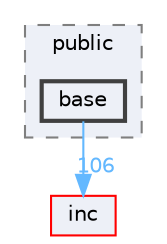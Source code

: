 digraph "src/public/base"
{
 // LATEX_PDF_SIZE
  bgcolor="transparent";
  edge [fontname=Helvetica,fontsize=10,labelfontname=Helvetica,labelfontsize=10];
  node [fontname=Helvetica,fontsize=10,shape=box,height=0.2,width=0.4];
  compound=true
  subgraph clusterdir_408e3e109cd8ba6803532e2e583521a9 {
    graph [ bgcolor="#edf0f7", pencolor="grey50", label="public", fontname=Helvetica,fontsize=10 style="filled,dashed", URL="dir_408e3e109cd8ba6803532e2e583521a9.html",tooltip=""]
  dir_e2fbbeaad28f201588b3b279fd57d732 [label="base", fillcolor="#edf0f7", color="grey25", style="filled,bold", URL="dir_e2fbbeaad28f201588b3b279fd57d732.html",tooltip=""];
  }
  dir_bfccd401955b95cf8c75461437045ac0 [label="inc", fillcolor="#edf0f7", color="red", style="filled", URL="dir_bfccd401955b95cf8c75461437045ac0.html",tooltip=""];
  dir_e2fbbeaad28f201588b3b279fd57d732->dir_bfccd401955b95cf8c75461437045ac0 [headlabel="106", labeldistance=1.5 headhref="dir_000000_000004.html" href="dir_000000_000004.html" color="steelblue1" fontcolor="steelblue1"];
}
